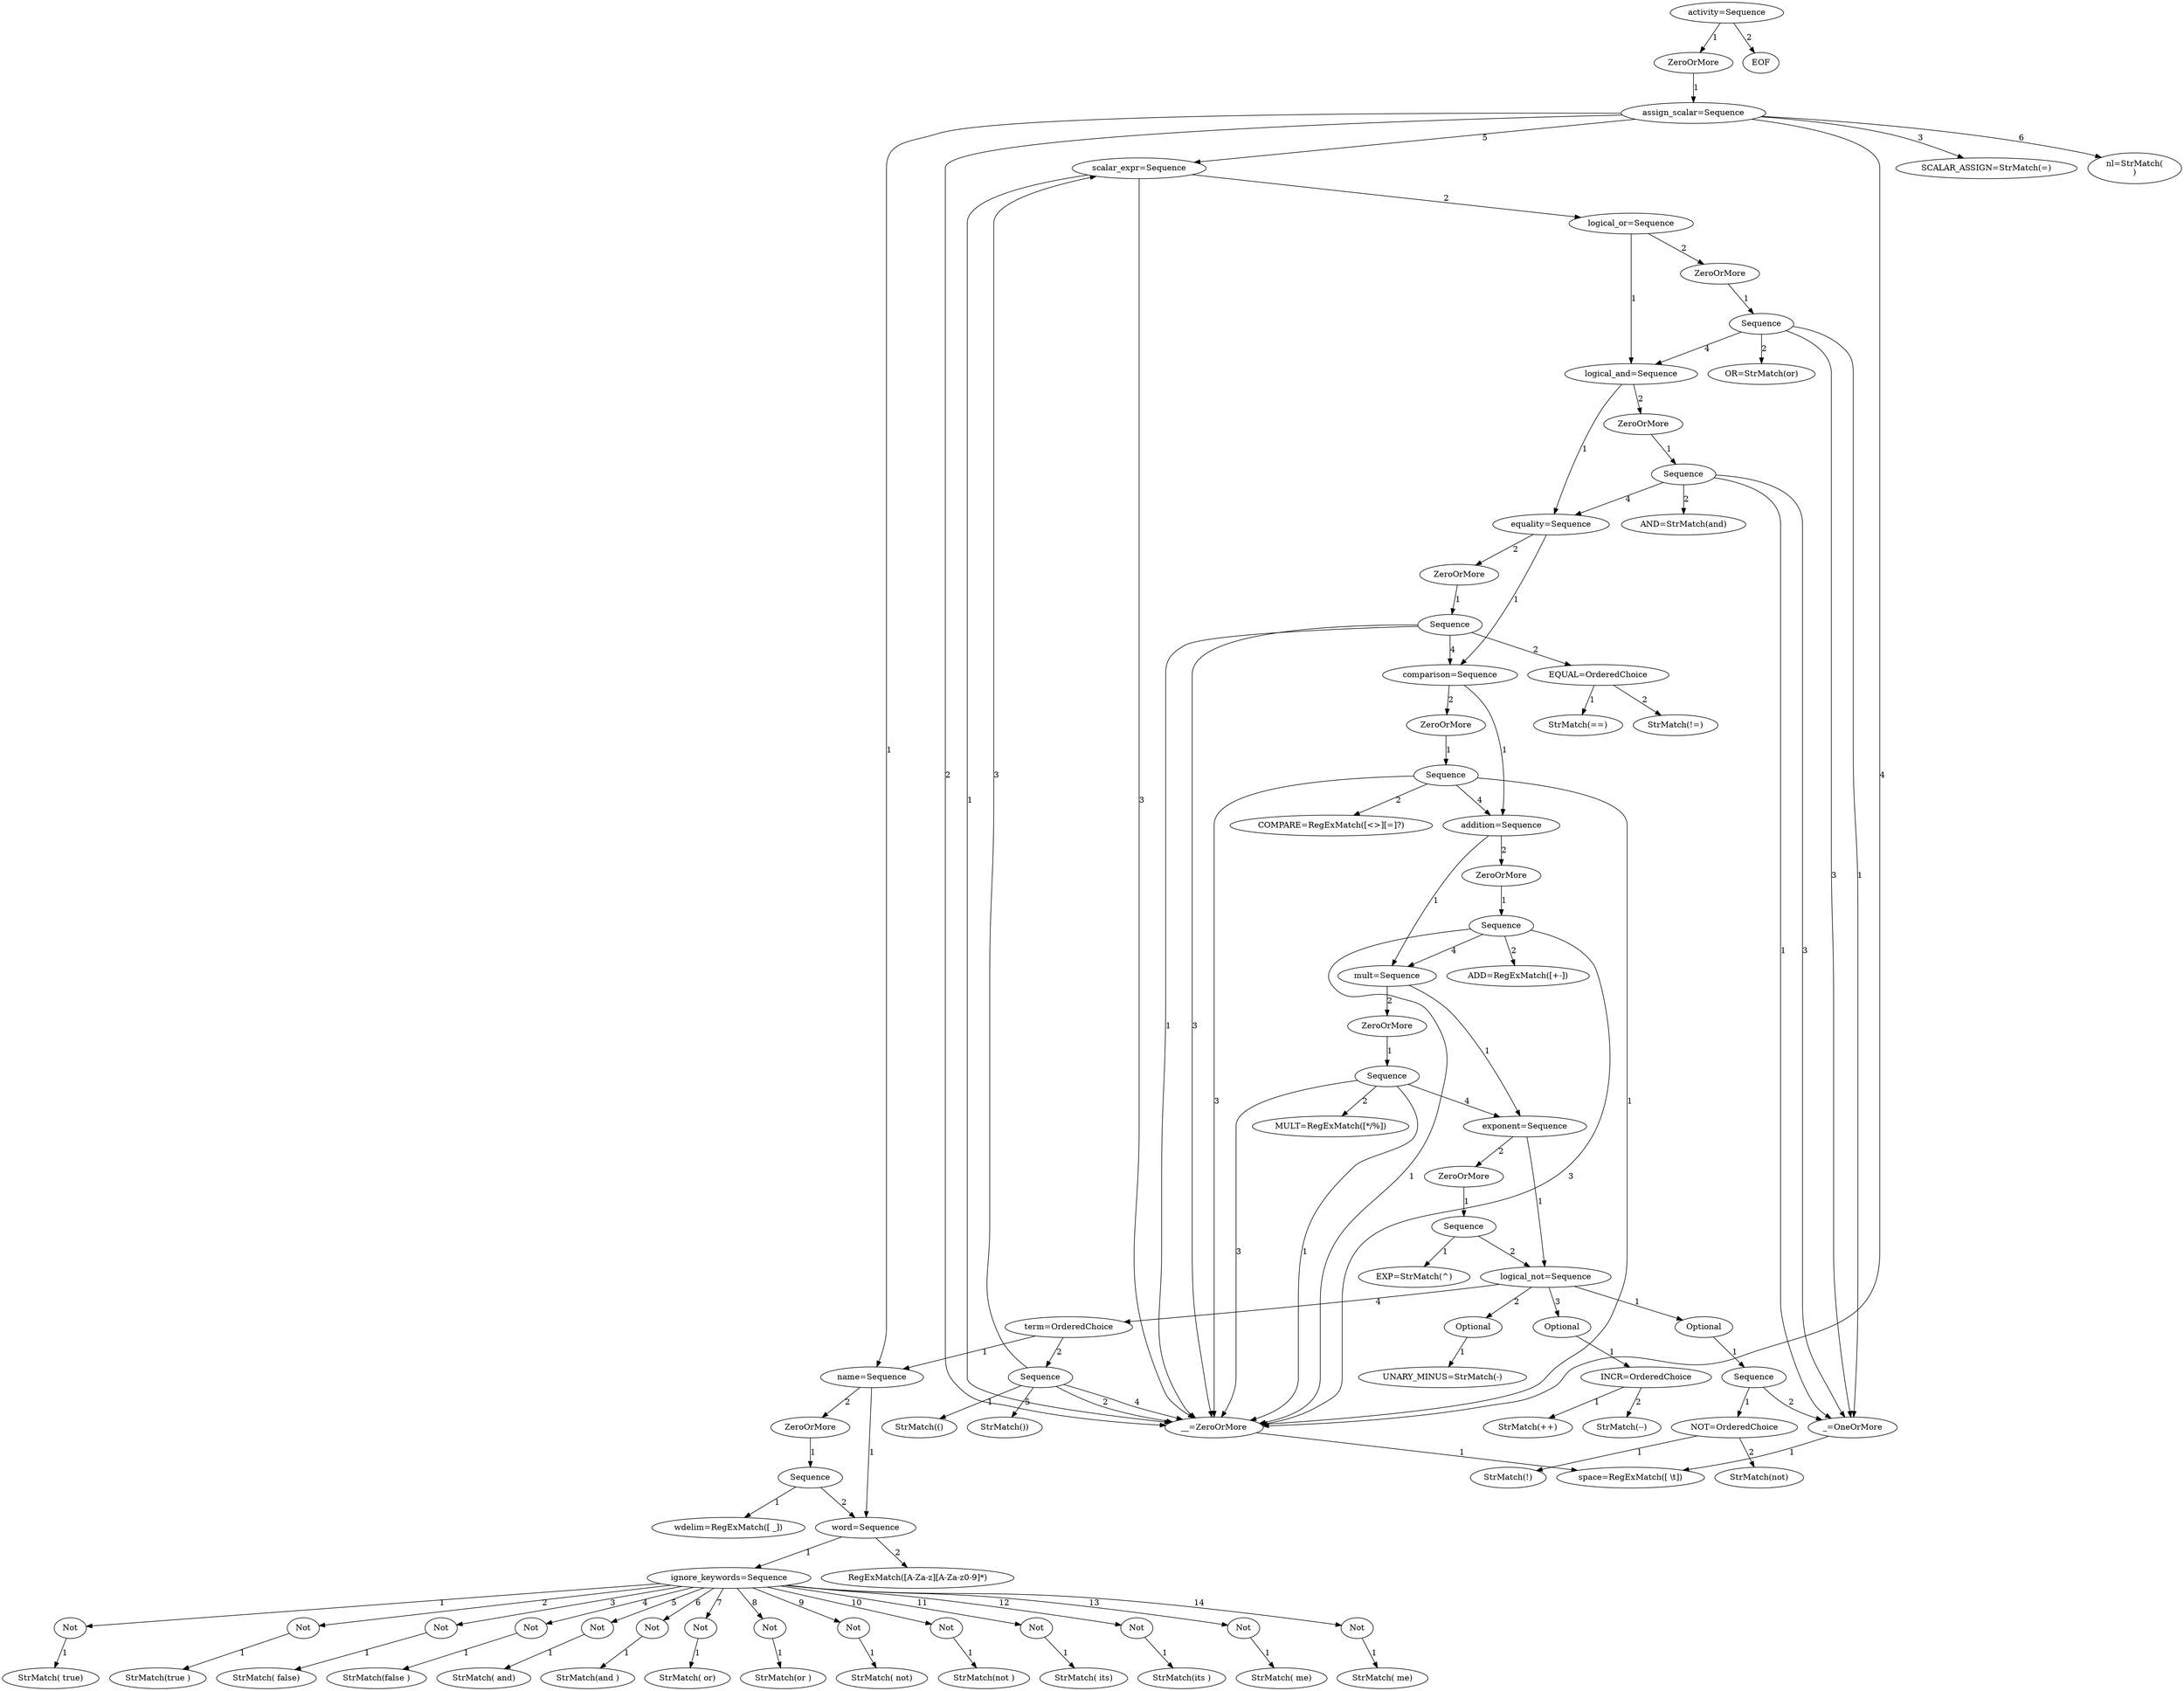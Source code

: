 digraph arpeggio_graph {
140681690214256 [label="activity=Sequence"];
140681690214256->140681690223760 [label="1"]

140681690223760 [label="ZeroOrMore"];
140681690223760->140681690213680 [label="1"]

140681690213680 [label="assign_scalar=Sequence"];
140681690213680->140681690157600 [label="1"]

140681690157600 [label="name=Sequence"];
140681690157600->140681690131616 [label="1"]

140681690131616 [label="word=Sequence"];
140681690131616->140681690131520 [label="1"]

140681690131520 [label="ignore_keywords=Sequence"];
140681690131520->140681690131712 [label="1"]

140681690131712 [label="Not"];
140681690131712->140681690132144 [label="1"]

140681690132144 [label="StrMatch( true)"];
140681690131520->140681690131808 [label="2"]

140681690131808 [label="Not"];
140681690131808->140681690132240 [label="1"]

140681690132240 [label="StrMatch(true )"];
140681690131520->140681690131904 [label="3"]

140681690131904 [label="Not"];
140681690131904->140681690132336 [label="1"]

140681690132336 [label="StrMatch( false)"];
140681690131520->140681690132000 [label="4"]

140681690132000 [label="Not"];
140681690132000->140681690132432 [label="1"]

140681690132432 [label="StrMatch(false )"];
140681690131520->140681690132048 [label="5"]

140681690132048 [label="Not"];
140681690132048->140681690157168 [label="1"]

140681690157168 [label="StrMatch( and)"];
140681690131520->140681690132096 [label="6"]

140681690132096 [label="Not"];
140681690132096->140681690157264 [label="1"]

140681690157264 [label="StrMatch(and )"];
140681690131520->140681690132192 [label="7"]

140681690132192 [label="Not"];
140681690132192->140681690157360 [label="1"]

140681690157360 [label="StrMatch( or)"];
140681690131520->140681690132288 [label="8"]

140681690132288 [label="Not"];
140681690132288->140681690157456 [label="1"]

140681690157456 [label="StrMatch(or )"];
140681690131520->140681690132384 [label="9"]

140681690132384 [label="Not"];
140681690132384->140681690157552 [label="1"]

140681690157552 [label="StrMatch( not)"];
140681690131520->140681690157120 [label="10"]

140681690157120 [label="Not"];
140681690157120->140681690157648 [label="1"]

140681690157648 [label="StrMatch(not )"];
140681690131520->140681690157216 [label="11"]

140681690157216 [label="Not"];
140681690157216->140681690157744 [label="1"]

140681690157744 [label="StrMatch( its)"];
140681690131520->140681690157312 [label="12"]

140681690157312 [label="Not"];
140681690157312->140681690157840 [label="1"]

140681690157840 [label="StrMatch(its )"];
140681690131520->140681690157408 [label="13"]

140681690157408 [label="Not"];
140681690157408->140681690157936 [label="1"]

140681690157936 [label="StrMatch( me)"];
140681690131520->140681690157504 [label="14"]

140681690157504 [label="Not"];
140681690157504->140681690158032 [label="1"]

140681690158032 [label="StrMatch( me)"];
140681690131616->140681690158848 [label="2"]

140681690158848 [label="RegExMatch([A-Za-z][A-Za-z0-9]*)"];
140681690157600->140681690158224 [label="2"]

140681690158224 [label="ZeroOrMore"];
140681690158224->140681690159520 [label="1"]

140681690159520 [label="Sequence"];
140681690159520->140681690158512 [label="1"]

140681690158512 [label="wdelim=RegExMatch([ _])"];
140681690159520->140681690131616 [label="2"]

140681690213680->140681690157984 [label="2"]

140681690157984 [label="__=ZeroOrMore"];
140681690157984->140681690158320 [label="1"]

140681690158320 [label="space=RegExMatch([ \\t])"];
140681690213680->140681690160480 [label="3"]

140681690160480 [label="SCALAR_ASSIGN=StrMatch(=)"];
140681690213680->140681690157984 [label="4"]

140681690213680->140681690159136 [label="5"]

140681690159136 [label="scalar_expr=Sequence"];
140681690159136->140681690157984 [label="1"]

140681690159136->140681690159328 [label="2"]

140681690159328 [label="logical_or=Sequence"];
140681690159328->140681690158896 [label="1"]

140681690158896 [label="logical_and=Sequence"];
140681690158896->140681690159424 [label="1"]

140681690159424 [label="equality=Sequence"];
140681690159424->140681690158992 [label="1"]

140681690158992 [label="comparison=Sequence"];
140681690158992->140681690160000 [label="1"]

140681690160000 [label="addition=Sequence"];
140681690160000->140681690160528 [label="1"]

140681690160528 [label="mult=Sequence"];
140681690160528->140681690161008 [label="1"]

140681690161008 [label="exponent=Sequence"];
140681690161008->140681690210464 [label="1"]

140681690210464 [label="logical_not=Sequence"];
140681690210464->140681690212912 [label="1"]

140681690212912 [label="Optional"];
140681690212912->140681690214160 [label="1"]

140681690214160 [label="Sequence"];
140681690214160->140681690157696 [label="1"]

140681690157696 [label="NOT=OrderedChoice"];
140681690157696->140681690160384 [label="1"]

140681690160384 [label="StrMatch(!)"];
140681690157696->140681690160432 [label="2"]

140681690160432 [label="StrMatch(not)"];
140681690214160->140681690157888 [label="2"]

140681690157888 [label="_=OneOrMore"];
140681690157888->140681690158320 [label="1"]

140681690210464->140681690212960 [label="2"]

140681690212960 [label="Optional"];
140681690212960->140681690160240 [label="1"]

140681690160240 [label="UNARY_MINUS=StrMatch(-)"];
140681690210464->140681690213536 [label="3"]

140681690213536 [label="Optional"];
140681690213536->140681690131328 [label="1"]

140681690131328 [label="INCR=OrderedChoice"];
140681690131328->140681690159376 [label="1"]

140681690159376 [label="StrMatch(++)"];
140681690131328->140681690159616 [label="2"]

140681690159616 [label="StrMatch(--)"];
140681690210464->140681690157792 [label="4"]

140681690157792 [label="term=OrderedChoice"];
140681690157792->140681690157600 [label="1"]

140681690157792->140681690211712 [label="2"]

140681690211712 [label="Sequence"];
140681690211712->140681690223328 [label="1"]

140681690223328 [label="StrMatch(()"];
140681690211712->140681690157984 [label="2"]

140681690211712->140681690159136 [label="3"]

140681690211712->140681690157984 [label="4"]

140681690211712->140681690223664 [label="5"]

140681690223664 [label="StrMatch())"];
140681690161008->140681690212288 [label="2"]

140681690212288 [label="ZeroOrMore"];
140681690212288->140681690213632 [label="1"]

140681690213632 [label="Sequence"];
140681690213632->140681690159472 [label="1"]

140681690159472 [label="EXP=StrMatch(^)"];
140681690213632->140681690210464 [label="2"]

140681690160528->140681690211664 [label="2"]

140681690211664 [label="ZeroOrMore"];
140681690211664->140681690213008 [label="1"]

140681690213008 [label="Sequence"];
140681690213008->140681690157984 [label="1"]

140681690213008->140681690160624 [label="2"]

140681690160624 [label="MULT=RegExMatch([*/%])"];
140681690213008->140681690157984 [label="3"]

140681690213008->140681690161008 [label="4"]

140681690160000->140681690211040 [label="2"]

140681690211040 [label="ZeroOrMore"];
140681690211040->140681690212384 [label="1"]

140681690212384 [label="Sequence"];
140681690212384->140681690157984 [label="1"]

140681690212384->140681690160096 [label="2"]

140681690160096 [label="ADD=RegExMatch([+-])"];
140681690212384->140681690157984 [label="3"]

140681690212384->140681690160528 [label="4"]

140681690158992->140681690210416 [label="2"]

140681690210416 [label="ZeroOrMore"];
140681690210416->140681690211760 [label="1"]

140681690211760 [label="Sequence"];
140681690211760->140681690157984 [label="1"]

140681690211760->140681690160048 [label="2"]

140681690160048 [label="COMPARE=RegExMatch([<>][=]?)"];
140681690211760->140681690157984 [label="3"]

140681690211760->140681690160000 [label="4"]

140681690159424->140681690160960 [label="2"]

140681690160960 [label="ZeroOrMore"];
140681690160960->140681690211136 [label="1"]

140681690211136 [label="Sequence"];
140681690211136->140681690157984 [label="1"]

140681690211136->140681690131424 [label="2"]

140681690131424 [label="EQUAL=OrderedChoice"];
140681690131424->140681690159712 [label="1"]

140681690159712 [label="StrMatch(==)"];
140681690131424->140681690159760 [label="2"]

140681690159760 [label="StrMatch(!=)"];
140681690211136->140681690157984 [label="3"]

140681690211136->140681690158992 [label="4"]

140681690158896->140681690160192 [label="2"]

140681690160192 [label="ZeroOrMore"];
140681690160192->140681690210512 [label="1"]

140681690210512 [label="Sequence"];
140681690210512->140681690157888 [label="1"]

140681690210512->140681690160336 [label="2"]

140681690160336 [label="AND=StrMatch(and)"];
140681690210512->140681690157888 [label="3"]

140681690210512->140681690159424 [label="4"]

140681690159328->140681690159568 [label="2"]

140681690159568 [label="ZeroOrMore"];
140681690159568->140681690161056 [label="1"]

140681690161056 [label="Sequence"];
140681690161056->140681690157888 [label="1"]

140681690161056->140681690160288 [label="2"]

140681690160288 [label="OR=StrMatch(or)"];
140681690161056->140681690157888 [label="3"]

140681690161056->140681690158896 [label="4"]

140681690159136->140681690157984 [label="3"]

140681690213680->140681690158368 [label="6"]

140681690158368 [label="nl=StrMatch(\n)"];
140681690214256->140681690129936 [label="2"]

140681690129936 [label="EOF"];
}